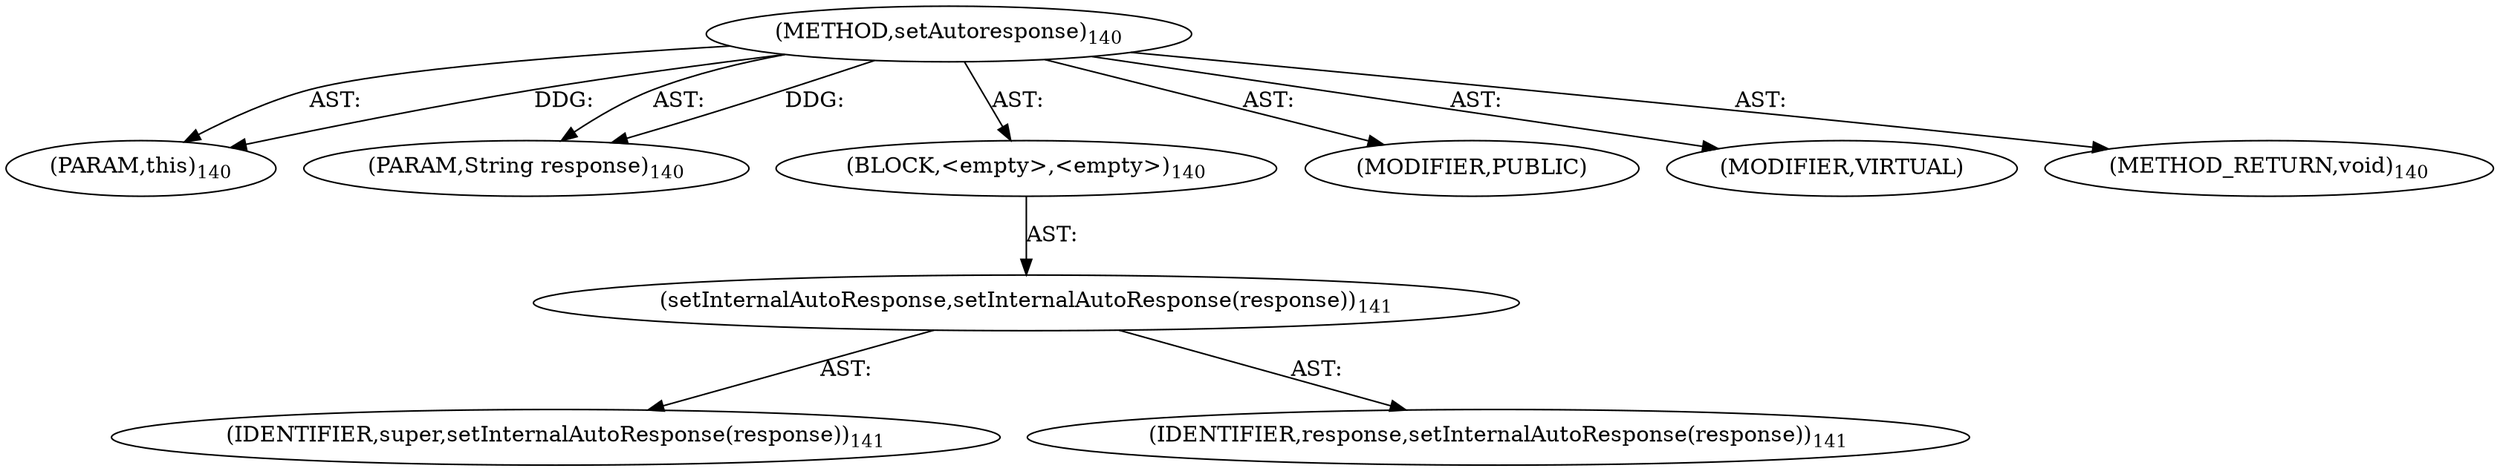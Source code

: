 digraph "setAutoresponse" {  
"111669149700" [label = <(METHOD,setAutoresponse)<SUB>140</SUB>> ]
"115964116998" [label = <(PARAM,this)<SUB>140</SUB>> ]
"115964116999" [label = <(PARAM,String response)<SUB>140</SUB>> ]
"25769803782" [label = <(BLOCK,&lt;empty&gt;,&lt;empty&gt;)<SUB>140</SUB>> ]
"30064771108" [label = <(setInternalAutoResponse,setInternalAutoResponse(response))<SUB>141</SUB>> ]
"68719476767" [label = <(IDENTIFIER,super,setInternalAutoResponse(response))<SUB>141</SUB>> ]
"68719476768" [label = <(IDENTIFIER,response,setInternalAutoResponse(response))<SUB>141</SUB>> ]
"133143986185" [label = <(MODIFIER,PUBLIC)> ]
"133143986186" [label = <(MODIFIER,VIRTUAL)> ]
"128849018884" [label = <(METHOD_RETURN,void)<SUB>140</SUB>> ]
  "111669149700" -> "115964116998"  [ label = "AST: "] 
  "111669149700" -> "115964116999"  [ label = "AST: "] 
  "111669149700" -> "25769803782"  [ label = "AST: "] 
  "111669149700" -> "133143986185"  [ label = "AST: "] 
  "111669149700" -> "133143986186"  [ label = "AST: "] 
  "111669149700" -> "128849018884"  [ label = "AST: "] 
  "25769803782" -> "30064771108"  [ label = "AST: "] 
  "30064771108" -> "68719476767"  [ label = "AST: "] 
  "30064771108" -> "68719476768"  [ label = "AST: "] 
  "111669149700" -> "115964116998"  [ label = "DDG: "] 
  "111669149700" -> "115964116999"  [ label = "DDG: "] 
}
